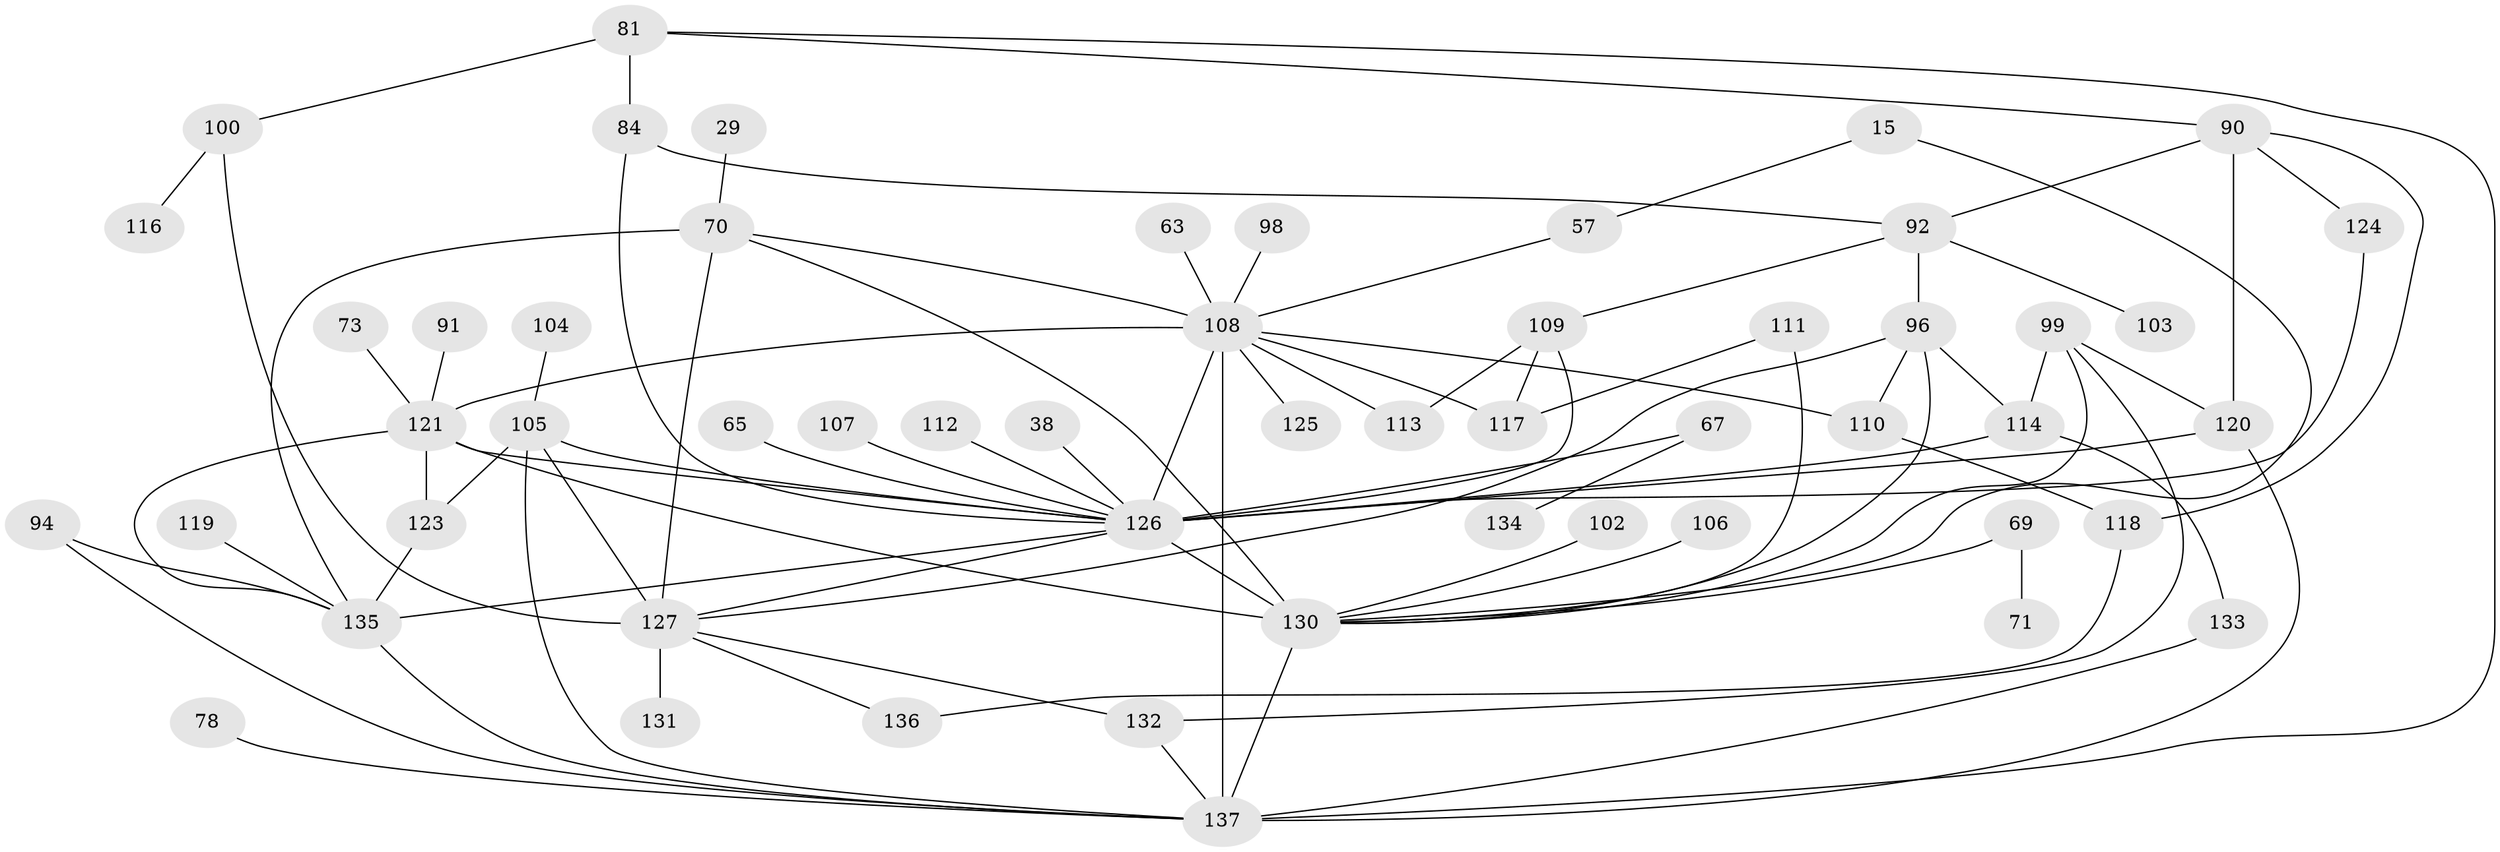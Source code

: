 // original degree distribution, {5: 0.06569343065693431, 4: 0.1678832116788321, 6: 0.0364963503649635, 3: 0.27007299270072993, 7: 0.014598540145985401, 2: 0.25547445255474455, 1: 0.1897810218978102}
// Generated by graph-tools (version 1.1) at 2025/45/03/04/25 21:45:07]
// undirected, 54 vertices, 88 edges
graph export_dot {
graph [start="1"]
  node [color=gray90,style=filled];
  15;
  29;
  38;
  57;
  63;
  65;
  67;
  69;
  70 [super="+18+58"];
  71;
  73;
  78;
  81 [super="+52"];
  84 [super="+74"];
  90 [super="+43"];
  91;
  92 [super="+79"];
  94;
  96 [super="+75"];
  98;
  99 [super="+82"];
  100 [super="+87"];
  102;
  103;
  104;
  105 [super="+80"];
  106;
  107;
  108 [super="+66+97"];
  109;
  110;
  111 [super="+33"];
  112;
  113;
  114 [super="+51"];
  116;
  117;
  118;
  119;
  120 [super="+64+68+115"];
  121 [super="+72+48"];
  123 [super="+37"];
  124;
  125;
  126 [super="+21+22+39+46+101+86+83"];
  127 [super="+16+60+41"];
  130 [super="+26+95"];
  131;
  132 [super="+122"];
  133;
  134;
  135 [super="+89+85"];
  136;
  137 [super="+42+25+128+129"];
  15 -- 57;
  15 -- 130;
  29 -- 70;
  38 -- 126;
  57 -- 108;
  63 -- 108;
  65 -- 126;
  67 -- 134;
  67 -- 126;
  69 -- 71;
  69 -- 130;
  70 -- 108;
  70 -- 127;
  70 -- 130;
  70 -- 135 [weight=2];
  73 -- 121;
  78 -- 137;
  81 -- 84 [weight=2];
  81 -- 100;
  81 -- 90;
  81 -- 137;
  84 -- 126 [weight=2];
  84 -- 92;
  90 -- 124;
  90 -- 120;
  90 -- 118;
  90 -- 92;
  91 -- 121;
  92 -- 103;
  92 -- 109;
  92 -- 96;
  94 -- 137;
  94 -- 135;
  96 -- 130;
  96 -- 114;
  96 -- 110;
  96 -- 127;
  98 -- 108;
  99 -- 120 [weight=2];
  99 -- 114;
  99 -- 130 [weight=2];
  99 -- 132;
  100 -- 116;
  100 -- 127;
  102 -- 130;
  104 -- 105;
  105 -- 137;
  105 -- 123;
  105 -- 127 [weight=3];
  105 -- 126;
  106 -- 130;
  107 -- 126;
  108 -- 126;
  108 -- 137 [weight=2];
  108 -- 110;
  108 -- 121 [weight=2];
  108 -- 113;
  108 -- 117;
  108 -- 125;
  109 -- 113;
  109 -- 117;
  109 -- 126;
  110 -- 118;
  111 -- 130 [weight=2];
  111 -- 117;
  112 -- 126;
  114 -- 133;
  114 -- 126;
  118 -- 136;
  119 -- 135;
  120 -- 126 [weight=4];
  120 -- 137 [weight=2];
  121 -- 135;
  121 -- 130 [weight=3];
  121 -- 123;
  121 -- 126;
  123 -- 135;
  124 -- 126;
  126 -- 130 [weight=4];
  126 -- 127;
  126 -- 135 [weight=2];
  127 -- 131;
  127 -- 136;
  127 -- 132;
  130 -- 137 [weight=3];
  132 -- 137 [weight=2];
  133 -- 137;
  135 -- 137;
}
